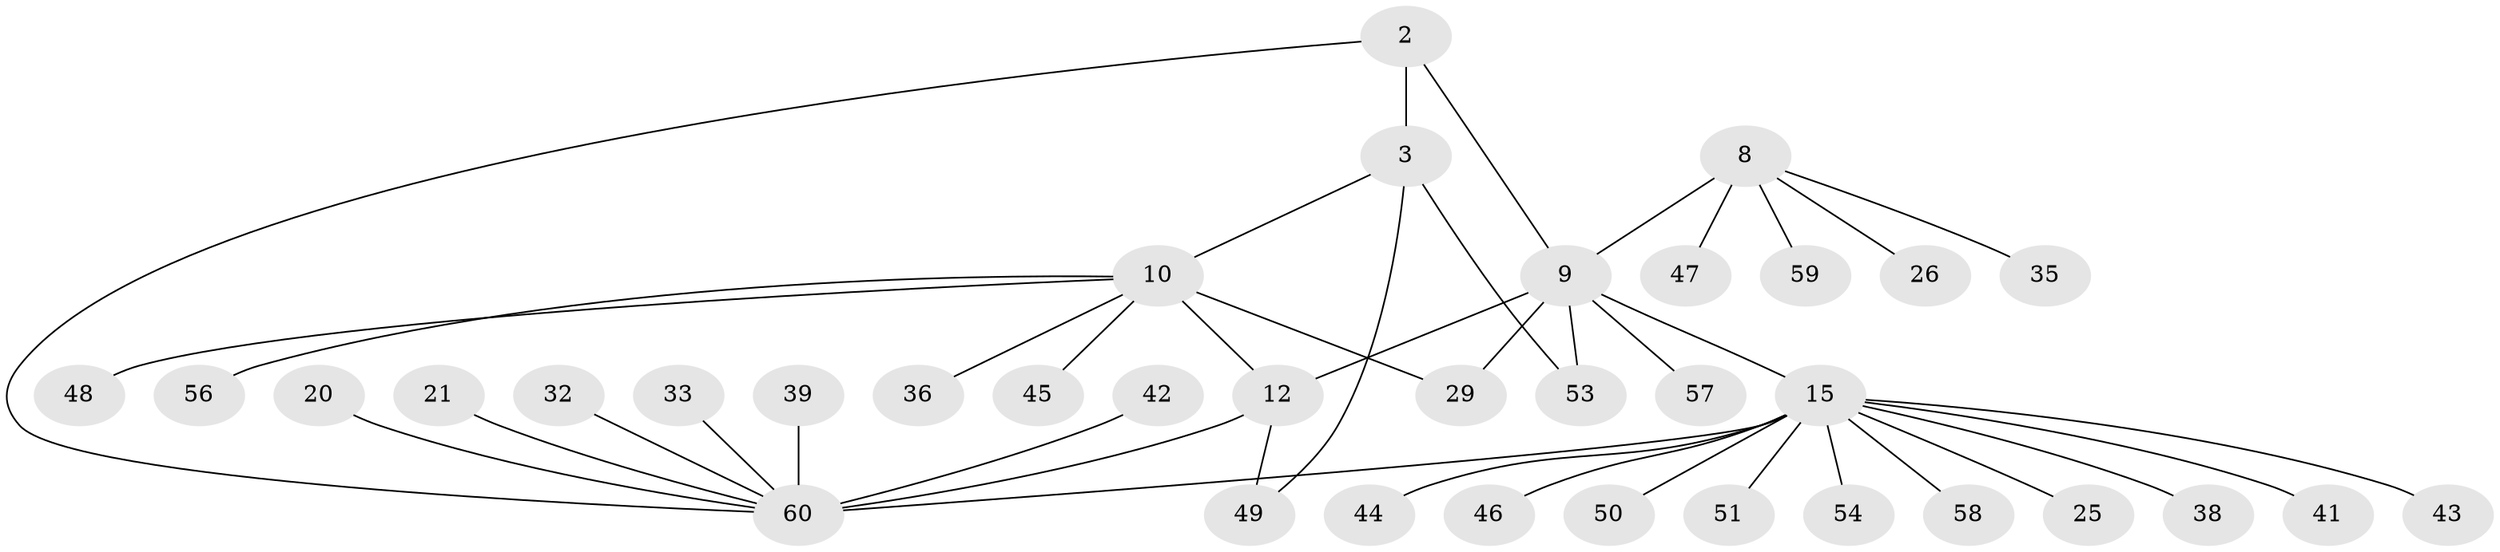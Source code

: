 // original degree distribution, {4: 0.1, 3: 0.05, 5: 0.06666666666666667, 9: 0.016666666666666666, 8: 0.03333333333333333, 6: 0.016666666666666666, 10: 0.016666666666666666, 2: 0.2, 1: 0.5}
// Generated by graph-tools (version 1.1) at 2025/58/03/04/25 21:58:48]
// undirected, 36 vertices, 41 edges
graph export_dot {
graph [start="1"]
  node [color=gray90,style=filled];
  2 [super="+1"];
  3;
  8;
  9 [super="+7+6"];
  10;
  12 [super="+11"];
  15 [super="+13+5"];
  20;
  21;
  25;
  26;
  29 [super="+24"];
  32;
  33;
  35;
  36 [super="+31"];
  38;
  39;
  41;
  42 [super="+18"];
  43 [super="+40"];
  44;
  45 [super="+16"];
  46 [super="+22"];
  47;
  48;
  49 [super="+23+30+37"];
  50 [super="+17+28"];
  51;
  53 [super="+52"];
  54;
  56;
  57;
  58 [super="+34"];
  59 [super="+55"];
  60 [super="+27+14"];
  2 -- 3 [weight=2];
  2 -- 9 [weight=2];
  2 -- 60;
  3 -- 10;
  3 -- 49;
  3 -- 53;
  8 -- 9 [weight=2];
  8 -- 26;
  8 -- 35;
  8 -- 47;
  8 -- 59;
  9 -- 15 [weight=3];
  9 -- 12 [weight=2];
  9 -- 53;
  9 -- 57;
  9 -- 29;
  10 -- 12 [weight=2];
  10 -- 48;
  10 -- 56;
  10 -- 45;
  10 -- 29;
  10 -- 36;
  12 -- 60;
  12 -- 49;
  15 -- 25;
  15 -- 54;
  15 -- 38;
  15 -- 41;
  15 -- 44;
  15 -- 51;
  15 -- 50;
  15 -- 60 [weight=3];
  15 -- 46;
  15 -- 58;
  15 -- 43;
  20 -- 60;
  21 -- 60;
  32 -- 60;
  33 -- 60;
  39 -- 60;
  42 -- 60;
}
